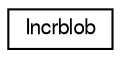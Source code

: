 digraph "Graphical Class Hierarchy"
{
  edge [fontname="FreeSans",fontsize="10",labelfontname="FreeSans",labelfontsize="10"];
  node [fontname="FreeSans",fontsize="10",shape=record];
  rankdir="LR";
  Node0 [label="Incrblob",height=0.2,width=0.4,color="black", fillcolor="white", style="filled",URL="$structIncrblob.html"];
}
